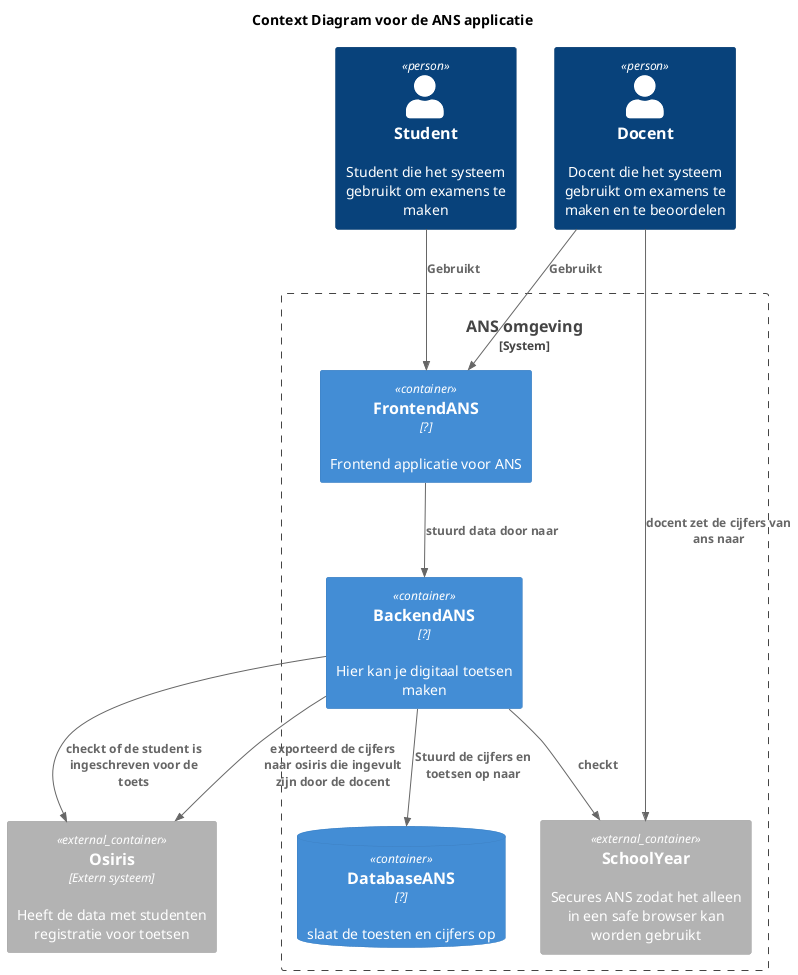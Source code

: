 @startuml
!include <C4/C4_Container>

title Context Diagram voor de ANS applicatie

Person(Student, "Student", "Student die het systeem gebruikt om examens te maken")
Person(Docent, "Docent", "Docent die het systeem gebruikt om examens te maken en te beoordelen")


Container_Ext(Osiris, Osiris, "Extern systeem",Heeft de data met studenten registratie voor toetsen)


System_Boundary(c1, "ANS omgeving") {
Container_Ext(SchoolYear, SchoolYear, ,Secures ANS zodat het alleen in een safe browser kan worden gebruikt)
Container(FrontendANS,FrontendANS,?,Frontend applicatie voor ANS)
Container(BackendANS,BackendANS,?, "Hier kan je digitaal toetsen maken")
ContainerDb(DatabaseANS, DatabaseANS,?,slaat de toesten en cijfers op)
}


Rel(Student,FrontendANS, "Gebruikt")
Rel(Docent,FrontendANS, "Gebruikt")
Rel(FrontendANS,BackendANS,stuurd data door naar)
Rel(BackendANS,Osiris,checkt of de student is ingeschreven voor de toets)
Rel(BackendANS,Osiris,exporteerd de cijfers naar osiris die ingevult zijn door de docent)
Rel(BackendANS,SchoolYear,checkt)
Rel(Docent,SchoolYear,docent zet de cijfers van ans naar)
Rel(BackendANS,DatabaseANS,Stuurd de cijfers en toetsen op naar)

@enduml
